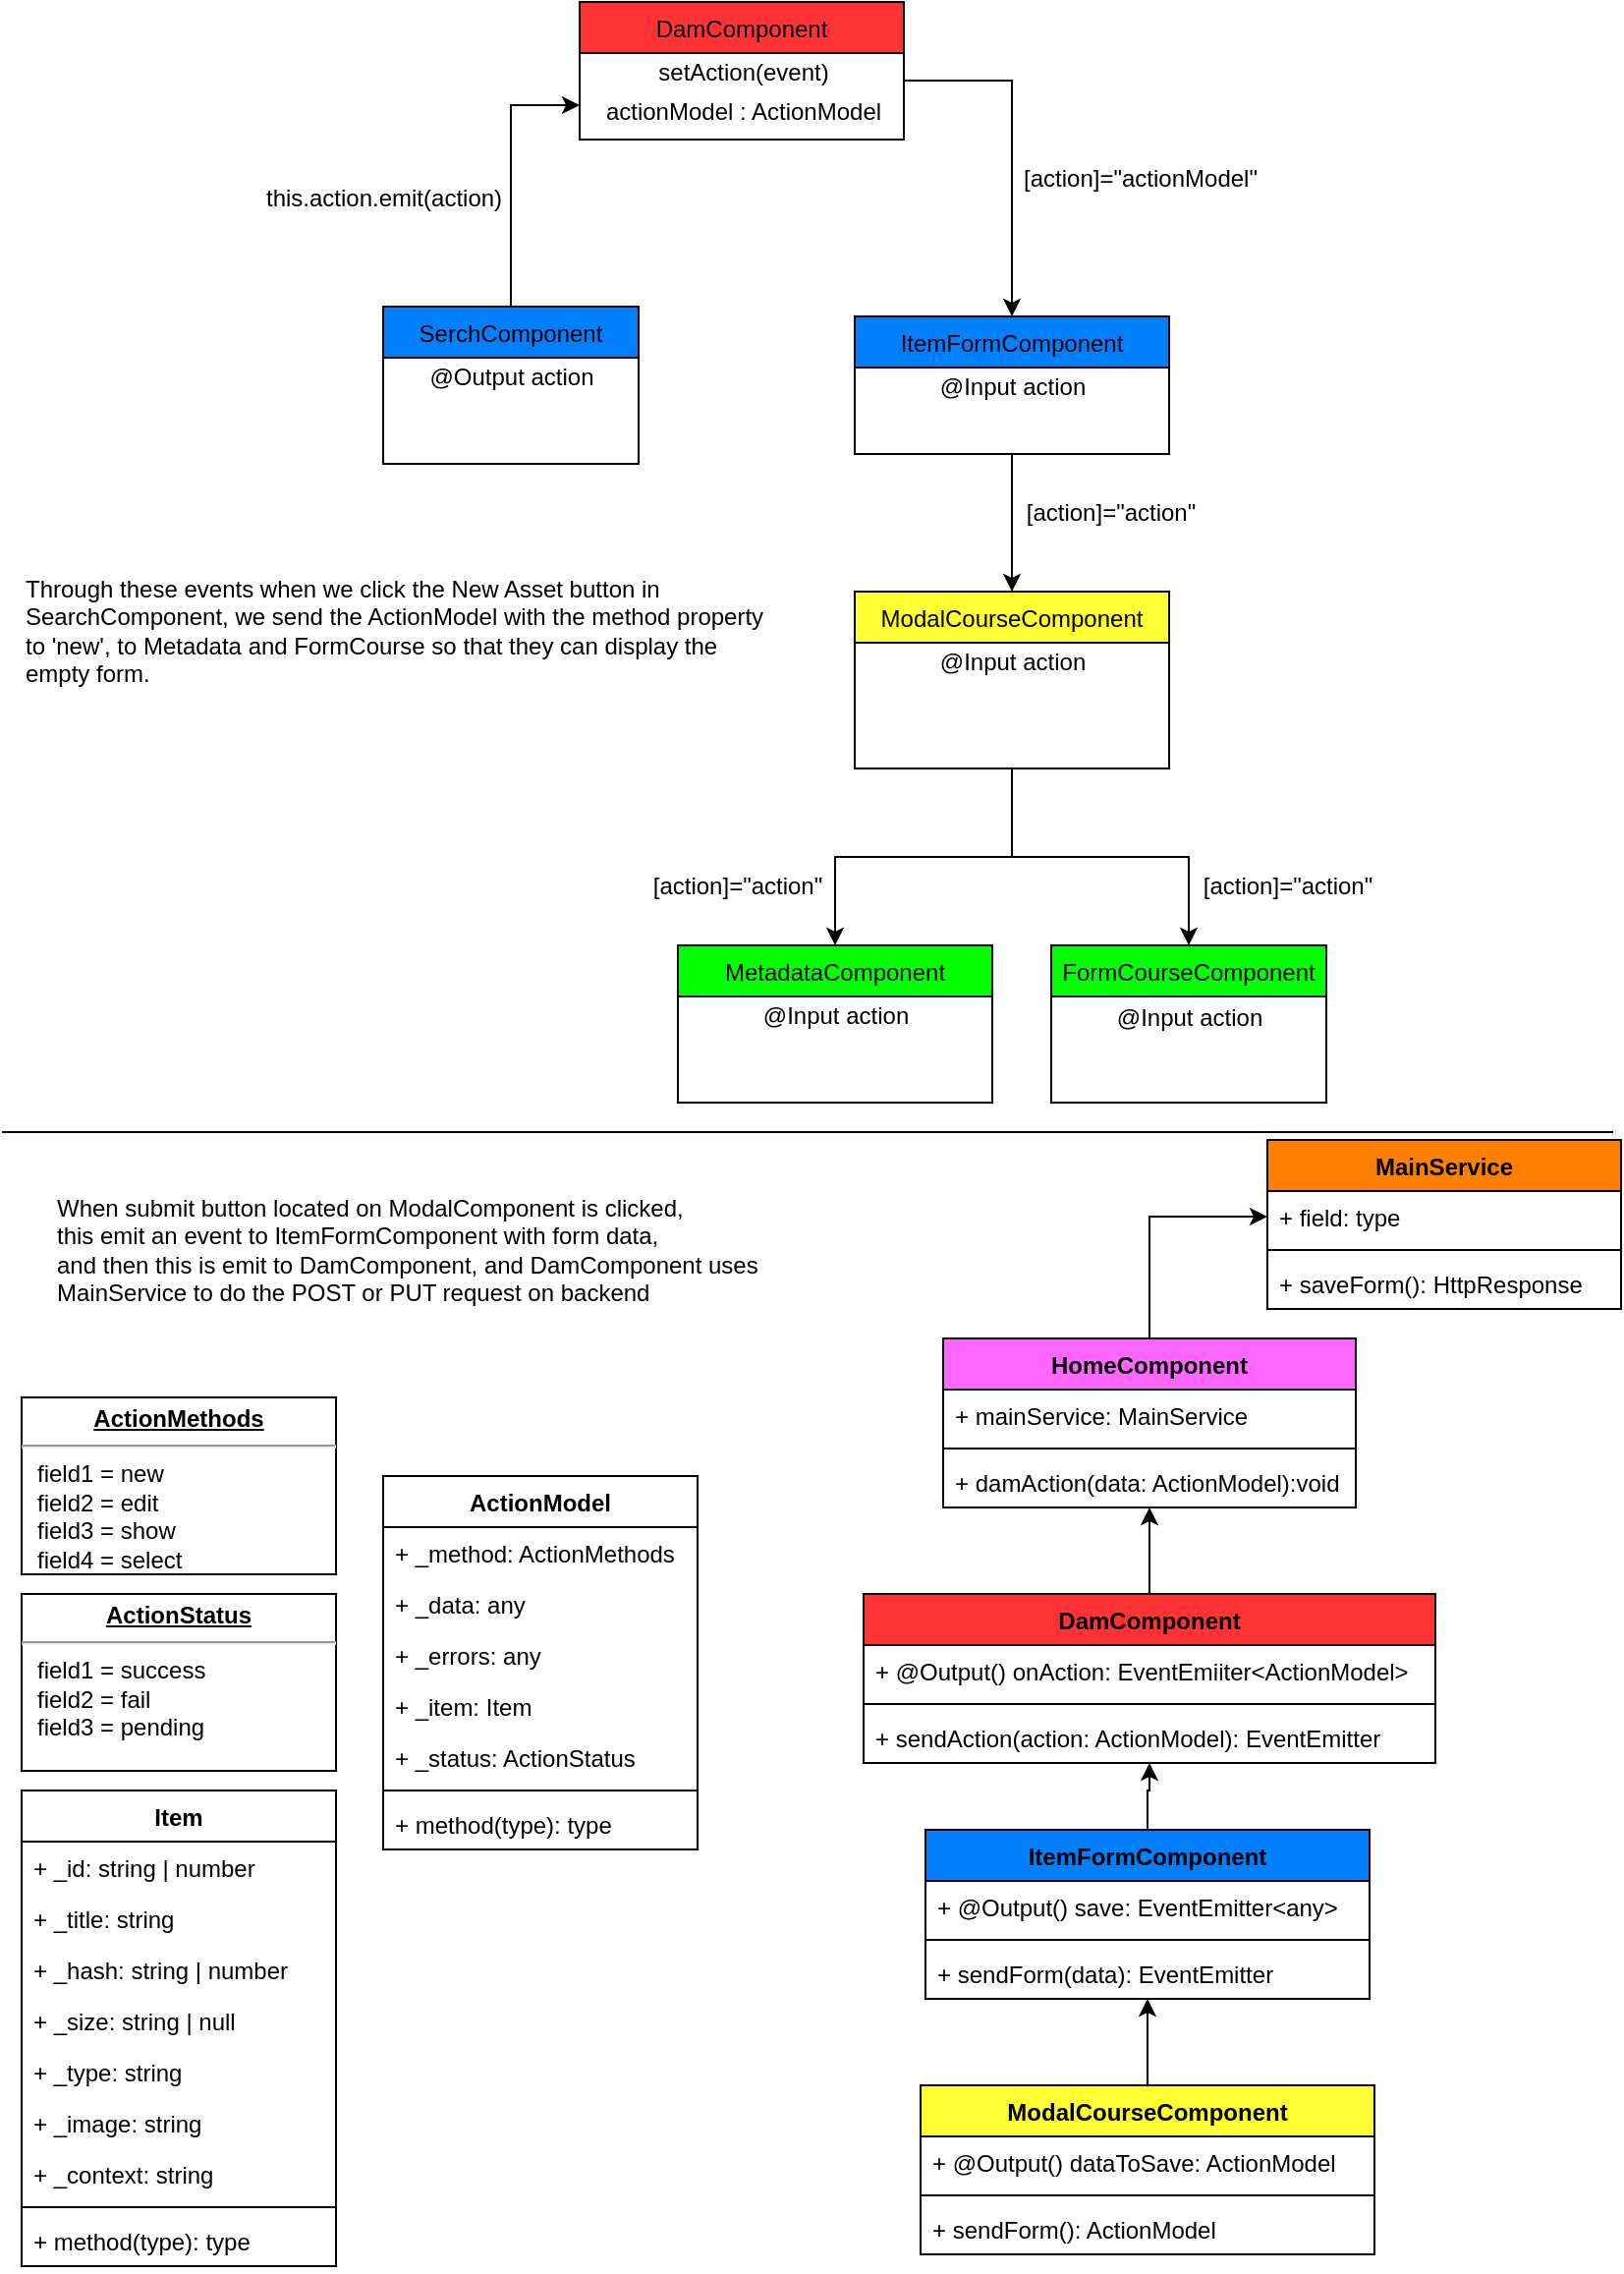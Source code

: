 <mxfile version="13.9.9" type="device"><diagram id="C5RBs43oDa-KdzZeNtuy" name="Page-1"><mxGraphModel dx="1652" dy="838" grid="1" gridSize="10" guides="1" tooltips="1" connect="1" arrows="1" fold="1" page="1" pageScale="1" pageWidth="827" pageHeight="1169" math="0" shadow="0"><root><mxCell id="WIyWlLk6GJQsqaUBKTNV-0"/><mxCell id="WIyWlLk6GJQsqaUBKTNV-1" parent="WIyWlLk6GJQsqaUBKTNV-0"/><mxCell id="zkfFHV4jXpPFQw0GAbJ--0" value="DamComponent" style="swimlane;fontStyle=0;align=center;verticalAlign=top;childLayout=stackLayout;horizontal=1;startSize=26;horizontalStack=0;resizeParent=1;resizeLast=0;collapsible=1;marginBottom=0;rounded=0;shadow=0;strokeWidth=1;fillColor=#FF3333;" parent="WIyWlLk6GJQsqaUBKTNV-1" vertex="1"><mxGeometry x="294" y="10" width="165" height="70" as="geometry"><mxRectangle x="220" y="120" width="160" height="26" as="alternateBounds"/></mxGeometry></mxCell><mxCell id="ScaNJewGGShHMexB9Oqc-11" value="setAction(event)" style="text;html=1;align=center;verticalAlign=middle;resizable=0;points=[];autosize=1;" parent="zkfFHV4jXpPFQw0GAbJ--0" vertex="1"><mxGeometry y="26" width="165" height="20" as="geometry"/></mxCell><mxCell id="ScaNJewGGShHMexB9Oqc-20" value="actionModel : ActionModel" style="text;html=1;align=center;verticalAlign=middle;resizable=0;points=[];autosize=1;" parent="zkfFHV4jXpPFQw0GAbJ--0" vertex="1"><mxGeometry y="46" width="165" height="20" as="geometry"/></mxCell><mxCell id="ScaNJewGGShHMexB9Oqc-15" style="edgeStyle=orthogonalEdgeStyle;rounded=0;orthogonalLoop=1;jettySize=auto;html=1;entryX=0;entryY=0.75;entryDx=0;entryDy=0;" parent="WIyWlLk6GJQsqaUBKTNV-1" source="zkfFHV4jXpPFQw0GAbJ--6" target="zkfFHV4jXpPFQw0GAbJ--0" edge="1"><mxGeometry relative="1" as="geometry"/></mxCell><mxCell id="zkfFHV4jXpPFQw0GAbJ--6" value="SerchComponent" style="swimlane;fontStyle=0;align=center;verticalAlign=top;childLayout=stackLayout;horizontal=1;startSize=26;horizontalStack=0;resizeParent=1;resizeLast=0;collapsible=1;marginBottom=0;rounded=0;shadow=0;strokeWidth=1;fillColor=#007FFF;" parent="WIyWlLk6GJQsqaUBKTNV-1" vertex="1"><mxGeometry x="194" y="165" width="130" height="80" as="geometry"><mxRectangle x="130" y="380" width="160" height="26" as="alternateBounds"/></mxGeometry></mxCell><mxCell id="ScaNJewGGShHMexB9Oqc-12" value="@Output action" style="text;html=1;align=center;verticalAlign=middle;resizable=0;points=[];autosize=1;" parent="zkfFHV4jXpPFQw0GAbJ--6" vertex="1"><mxGeometry y="26" width="130" height="20" as="geometry"/></mxCell><mxCell id="ScaNJewGGShHMexB9Oqc-8" style="edgeStyle=orthogonalEdgeStyle;rounded=0;orthogonalLoop=1;jettySize=auto;html=1;" parent="WIyWlLk6GJQsqaUBKTNV-1" source="zkfFHV4jXpPFQw0GAbJ--17" target="ScaNJewGGShHMexB9Oqc-0" edge="1"><mxGeometry relative="1" as="geometry"/></mxCell><mxCell id="zkfFHV4jXpPFQw0GAbJ--17" value="ItemFormComponent" style="swimlane;fontStyle=0;align=center;verticalAlign=top;childLayout=stackLayout;horizontal=1;startSize=26;horizontalStack=0;resizeParent=1;resizeLast=0;collapsible=1;marginBottom=0;rounded=0;shadow=0;strokeWidth=1;fillColor=#007FFF;" parent="WIyWlLk6GJQsqaUBKTNV-1" vertex="1"><mxGeometry x="434" y="170" width="160" height="70" as="geometry"><mxRectangle x="550" y="140" width="160" height="26" as="alternateBounds"/></mxGeometry></mxCell><mxCell id="ScaNJewGGShHMexB9Oqc-19" value="@Input action" style="text;html=1;align=center;verticalAlign=middle;resizable=0;points=[];autosize=1;" parent="zkfFHV4jXpPFQw0GAbJ--17" vertex="1"><mxGeometry y="26" width="160" height="20" as="geometry"/></mxCell><mxCell id="ScaNJewGGShHMexB9Oqc-9" style="edgeStyle=orthogonalEdgeStyle;rounded=0;orthogonalLoop=1;jettySize=auto;html=1;exitX=0.5;exitY=1;exitDx=0;exitDy=0;" parent="WIyWlLk6GJQsqaUBKTNV-1" source="ScaNJewGGShHMexB9Oqc-0" target="ScaNJewGGShHMexB9Oqc-5" edge="1"><mxGeometry relative="1" as="geometry"/></mxCell><mxCell id="ScaNJewGGShHMexB9Oqc-10" style="edgeStyle=orthogonalEdgeStyle;rounded=0;orthogonalLoop=1;jettySize=auto;html=1;" parent="WIyWlLk6GJQsqaUBKTNV-1" source="ScaNJewGGShHMexB9Oqc-0" target="ScaNJewGGShHMexB9Oqc-1" edge="1"><mxGeometry relative="1" as="geometry"/></mxCell><mxCell id="ScaNJewGGShHMexB9Oqc-0" value="ModalCourseComponent" style="swimlane;fontStyle=0;align=center;verticalAlign=top;childLayout=stackLayout;horizontal=1;startSize=26;horizontalStack=0;resizeParent=1;resizeLast=0;collapsible=1;marginBottom=0;rounded=0;shadow=0;strokeWidth=1;fillColor=#FFFF33;" parent="WIyWlLk6GJQsqaUBKTNV-1" vertex="1"><mxGeometry x="434" y="310" width="160" height="90" as="geometry"><mxRectangle x="550" y="140" width="160" height="26" as="alternateBounds"/></mxGeometry></mxCell><mxCell id="ScaNJewGGShHMexB9Oqc-23" value="@Input action" style="text;html=1;align=center;verticalAlign=middle;resizable=0;points=[];autosize=1;" parent="ScaNJewGGShHMexB9Oqc-0" vertex="1"><mxGeometry y="26" width="160" height="20" as="geometry"/></mxCell><mxCell id="ScaNJewGGShHMexB9Oqc-1" value="FormCourseComponent" style="swimlane;fontStyle=0;childLayout=stackLayout;horizontal=1;startSize=26;fillColor=#00FF00;horizontalStack=0;resizeParent=1;resizeParentMax=0;resizeLast=0;collapsible=1;marginBottom=0;" parent="WIyWlLk6GJQsqaUBKTNV-1" vertex="1"><mxGeometry x="534" y="490" width="140" height="80" as="geometry"/></mxCell><mxCell id="ScaNJewGGShHMexB9Oqc-5" value="MetadataComponent" style="swimlane;fontStyle=0;align=center;verticalAlign=top;childLayout=stackLayout;horizontal=1;startSize=26;horizontalStack=0;resizeParent=1;resizeLast=0;collapsible=1;marginBottom=0;rounded=0;shadow=0;strokeWidth=1;fillColor=#00FF00;" parent="WIyWlLk6GJQsqaUBKTNV-1" vertex="1"><mxGeometry x="344" y="490" width="160" height="80" as="geometry"><mxRectangle x="550" y="140" width="160" height="26" as="alternateBounds"/></mxGeometry></mxCell><mxCell id="ScaNJewGGShHMexB9Oqc-25" value="@Input action" style="text;html=1;align=center;verticalAlign=middle;resizable=0;points=[];autosize=1;" parent="ScaNJewGGShHMexB9Oqc-5" vertex="1"><mxGeometry y="26" width="160" height="20" as="geometry"/></mxCell><mxCell id="ScaNJewGGShHMexB9Oqc-18" style="edgeStyle=orthogonalEdgeStyle;rounded=0;orthogonalLoop=1;jettySize=auto;html=1;entryX=0.5;entryY=0;entryDx=0;entryDy=0;" parent="WIyWlLk6GJQsqaUBKTNV-1" source="ScaNJewGGShHMexB9Oqc-11" target="zkfFHV4jXpPFQw0GAbJ--17" edge="1"><mxGeometry relative="1" as="geometry"><Array as="points"><mxPoint x="514" y="50"/></Array></mxGeometry></mxCell><mxCell id="ScaNJewGGShHMexB9Oqc-21" value="[action]=&quot;actionModel&quot;" style="text;html=1;align=center;verticalAlign=middle;resizable=0;points=[];autosize=1;" parent="WIyWlLk6GJQsqaUBKTNV-1" vertex="1"><mxGeometry x="514" y="90" width="130" height="20" as="geometry"/></mxCell><mxCell id="ScaNJewGGShHMexB9Oqc-22" value="this.action.emit(action)" style="text;html=1;align=center;verticalAlign=middle;resizable=0;points=[];autosize=1;" parent="WIyWlLk6GJQsqaUBKTNV-1" vertex="1"><mxGeometry x="124" y="100" width="140" height="20" as="geometry"/></mxCell><mxCell id="ScaNJewGGShHMexB9Oqc-24" value="[action]=&quot;action&quot;" style="text;html=1;align=center;verticalAlign=middle;resizable=0;points=[];autosize=1;" parent="WIyWlLk6GJQsqaUBKTNV-1" vertex="1"><mxGeometry x="514" y="260" width="100" height="20" as="geometry"/></mxCell><mxCell id="ScaNJewGGShHMexB9Oqc-26" value="@Input action" style="text;html=1;align=center;verticalAlign=middle;resizable=0;points=[];autosize=1;" parent="WIyWlLk6GJQsqaUBKTNV-1" vertex="1"><mxGeometry x="559" y="517" width="90" height="20" as="geometry"/></mxCell><mxCell id="ScaNJewGGShHMexB9Oqc-27" value="[action]=&quot;action&quot;" style="text;html=1;align=center;verticalAlign=middle;resizable=0;points=[];autosize=1;" parent="WIyWlLk6GJQsqaUBKTNV-1" vertex="1"><mxGeometry x="604" y="450" width="100" height="20" as="geometry"/></mxCell><mxCell id="ScaNJewGGShHMexB9Oqc-28" value="[action]=&quot;action&quot;" style="text;html=1;align=center;verticalAlign=middle;resizable=0;points=[];autosize=1;" parent="WIyWlLk6GJQsqaUBKTNV-1" vertex="1"><mxGeometry x="324" y="450" width="100" height="20" as="geometry"/></mxCell><mxCell id="wdopZpuB9ZaXgZEfZaqj-0" value="Through these events when we click the New Asset button in SearchComponent, we send the ActionModel with the method property to 'new', to Metadata and FormCourse so that they can display the empty form." style="text;html=1;strokeColor=none;fillColor=none;align=left;verticalAlign=middle;whiteSpace=wrap;rounded=0;" parent="WIyWlLk6GJQsqaUBKTNV-1" vertex="1"><mxGeometry x="10" y="270" width="386" height="120" as="geometry"/></mxCell><mxCell id="wdopZpuB9ZaXgZEfZaqj-1" value="ActionModel" style="swimlane;fontStyle=1;align=center;verticalAlign=top;childLayout=stackLayout;horizontal=1;startSize=26;horizontalStack=0;resizeParent=1;resizeParentMax=0;resizeLast=0;collapsible=1;marginBottom=0;" parent="WIyWlLk6GJQsqaUBKTNV-1" vertex="1"><mxGeometry x="194" y="760" width="160" height="190" as="geometry"/></mxCell><mxCell id="wdopZpuB9ZaXgZEfZaqj-2" value="+ _method: ActionMethods&#10;" style="text;strokeColor=none;fillColor=none;align=left;verticalAlign=top;spacingLeft=4;spacingRight=4;overflow=hidden;rotatable=0;points=[[0,0.5],[1,0.5]];portConstraint=eastwest;" parent="wdopZpuB9ZaXgZEfZaqj-1" vertex="1"><mxGeometry y="26" width="160" height="26" as="geometry"/></mxCell><mxCell id="wdopZpuB9ZaXgZEfZaqj-5" value="+ _data: any&#10;" style="text;strokeColor=none;fillColor=none;align=left;verticalAlign=top;spacingLeft=4;spacingRight=4;overflow=hidden;rotatable=0;points=[[0,0.5],[1,0.5]];portConstraint=eastwest;" parent="wdopZpuB9ZaXgZEfZaqj-1" vertex="1"><mxGeometry y="52" width="160" height="26" as="geometry"/></mxCell><mxCell id="wdopZpuB9ZaXgZEfZaqj-6" value="+ _errors: any&#10;" style="text;strokeColor=none;fillColor=none;align=left;verticalAlign=top;spacingLeft=4;spacingRight=4;overflow=hidden;rotatable=0;points=[[0,0.5],[1,0.5]];portConstraint=eastwest;" parent="wdopZpuB9ZaXgZEfZaqj-1" vertex="1"><mxGeometry y="78" width="160" height="26" as="geometry"/></mxCell><mxCell id="wdopZpuB9ZaXgZEfZaqj-7" value="+ _item: Item&#10;" style="text;strokeColor=none;fillColor=none;align=left;verticalAlign=top;spacingLeft=4;spacingRight=4;overflow=hidden;rotatable=0;points=[[0,0.5],[1,0.5]];portConstraint=eastwest;" parent="wdopZpuB9ZaXgZEfZaqj-1" vertex="1"><mxGeometry y="104" width="160" height="26" as="geometry"/></mxCell><mxCell id="wdopZpuB9ZaXgZEfZaqj-8" value="+ _status: ActionStatus&#10;" style="text;strokeColor=none;fillColor=none;align=left;verticalAlign=top;spacingLeft=4;spacingRight=4;overflow=hidden;rotatable=0;points=[[0,0.5],[1,0.5]];portConstraint=eastwest;" parent="wdopZpuB9ZaXgZEfZaqj-1" vertex="1"><mxGeometry y="130" width="160" height="26" as="geometry"/></mxCell><mxCell id="wdopZpuB9ZaXgZEfZaqj-3" value="" style="line;strokeWidth=1;fillColor=none;align=left;verticalAlign=middle;spacingTop=-1;spacingLeft=3;spacingRight=3;rotatable=0;labelPosition=right;points=[];portConstraint=eastwest;" parent="wdopZpuB9ZaXgZEfZaqj-1" vertex="1"><mxGeometry y="156" width="160" height="8" as="geometry"/></mxCell><mxCell id="wdopZpuB9ZaXgZEfZaqj-4" value="+ method(type): type" style="text;strokeColor=none;fillColor=none;align=left;verticalAlign=top;spacingLeft=4;spacingRight=4;overflow=hidden;rotatable=0;points=[[0,0.5],[1,0.5]];portConstraint=eastwest;" parent="wdopZpuB9ZaXgZEfZaqj-1" vertex="1"><mxGeometry y="164" width="160" height="26" as="geometry"/></mxCell><mxCell id="wdopZpuB9ZaXgZEfZaqj-13" value="&lt;p style=&quot;margin: 0px ; margin-top: 4px ; text-align: center ; text-decoration: underline&quot;&gt;&lt;b&gt;ActionMethods&lt;/b&gt;&lt;/p&gt;&lt;hr&gt;&lt;p style=&quot;margin: 0px ; margin-left: 8px&quot;&gt;field1 = new&lt;br&gt;field2 = edit&lt;br&gt;field3 = show&lt;/p&gt;&lt;p style=&quot;margin: 0px ; margin-left: 8px&quot;&gt;field4 = select&lt;/p&gt;" style="verticalAlign=top;align=left;overflow=fill;fontSize=12;fontFamily=Helvetica;html=1;" parent="WIyWlLk6GJQsqaUBKTNV-1" vertex="1"><mxGeometry x="10" y="720" width="160" height="90" as="geometry"/></mxCell><mxCell id="wdopZpuB9ZaXgZEfZaqj-15" value="Item" style="swimlane;fontStyle=1;align=center;verticalAlign=top;childLayout=stackLayout;horizontal=1;startSize=26;horizontalStack=0;resizeParent=1;resizeParentMax=0;resizeLast=0;collapsible=1;marginBottom=0;" parent="WIyWlLk6GJQsqaUBKTNV-1" vertex="1"><mxGeometry x="10" y="920" width="160" height="242" as="geometry"/></mxCell><mxCell id="wdopZpuB9ZaXgZEfZaqj-16" value="+ _id: string | number" style="text;strokeColor=none;fillColor=none;align=left;verticalAlign=top;spacingLeft=4;spacingRight=4;overflow=hidden;rotatable=0;points=[[0,0.5],[1,0.5]];portConstraint=eastwest;" parent="wdopZpuB9ZaXgZEfZaqj-15" vertex="1"><mxGeometry y="26" width="160" height="26" as="geometry"/></mxCell><mxCell id="wdopZpuB9ZaXgZEfZaqj-19" value="+ _title: string" style="text;strokeColor=none;fillColor=none;align=left;verticalAlign=top;spacingLeft=4;spacingRight=4;overflow=hidden;rotatable=0;points=[[0,0.5],[1,0.5]];portConstraint=eastwest;" parent="wdopZpuB9ZaXgZEfZaqj-15" vertex="1"><mxGeometry y="52" width="160" height="26" as="geometry"/></mxCell><mxCell id="wdopZpuB9ZaXgZEfZaqj-20" value="+ _hash: string | number" style="text;strokeColor=none;fillColor=none;align=left;verticalAlign=top;spacingLeft=4;spacingRight=4;overflow=hidden;rotatable=0;points=[[0,0.5],[1,0.5]];portConstraint=eastwest;" parent="wdopZpuB9ZaXgZEfZaqj-15" vertex="1"><mxGeometry y="78" width="160" height="26" as="geometry"/></mxCell><mxCell id="wdopZpuB9ZaXgZEfZaqj-21" value="+ _size: string | null" style="text;strokeColor=none;fillColor=none;align=left;verticalAlign=top;spacingLeft=4;spacingRight=4;overflow=hidden;rotatable=0;points=[[0,0.5],[1,0.5]];portConstraint=eastwest;" parent="wdopZpuB9ZaXgZEfZaqj-15" vertex="1"><mxGeometry y="104" width="160" height="26" as="geometry"/></mxCell><mxCell id="wdopZpuB9ZaXgZEfZaqj-22" value="+ _type: string" style="text;strokeColor=none;fillColor=none;align=left;verticalAlign=top;spacingLeft=4;spacingRight=4;overflow=hidden;rotatable=0;points=[[0,0.5],[1,0.5]];portConstraint=eastwest;" parent="wdopZpuB9ZaXgZEfZaqj-15" vertex="1"><mxGeometry y="130" width="160" height="26" as="geometry"/></mxCell><mxCell id="wdopZpuB9ZaXgZEfZaqj-23" value="+ _image: string" style="text;strokeColor=none;fillColor=none;align=left;verticalAlign=top;spacingLeft=4;spacingRight=4;overflow=hidden;rotatable=0;points=[[0,0.5],[1,0.5]];portConstraint=eastwest;" parent="wdopZpuB9ZaXgZEfZaqj-15" vertex="1"><mxGeometry y="156" width="160" height="26" as="geometry"/></mxCell><mxCell id="wdopZpuB9ZaXgZEfZaqj-24" value="+ _context: string" style="text;strokeColor=none;fillColor=none;align=left;verticalAlign=top;spacingLeft=4;spacingRight=4;overflow=hidden;rotatable=0;points=[[0,0.5],[1,0.5]];portConstraint=eastwest;" parent="wdopZpuB9ZaXgZEfZaqj-15" vertex="1"><mxGeometry y="182" width="160" height="26" as="geometry"/></mxCell><mxCell id="wdopZpuB9ZaXgZEfZaqj-17" value="" style="line;strokeWidth=1;fillColor=none;align=left;verticalAlign=middle;spacingTop=-1;spacingLeft=3;spacingRight=3;rotatable=0;labelPosition=right;points=[];portConstraint=eastwest;" parent="wdopZpuB9ZaXgZEfZaqj-15" vertex="1"><mxGeometry y="208" width="160" height="8" as="geometry"/></mxCell><mxCell id="wdopZpuB9ZaXgZEfZaqj-18" value="+ method(type): type" style="text;strokeColor=none;fillColor=none;align=left;verticalAlign=top;spacingLeft=4;spacingRight=4;overflow=hidden;rotatable=0;points=[[0,0.5],[1,0.5]];portConstraint=eastwest;" parent="wdopZpuB9ZaXgZEfZaqj-15" vertex="1"><mxGeometry y="216" width="160" height="26" as="geometry"/></mxCell><mxCell id="wdopZpuB9ZaXgZEfZaqj-32" value="" style="line;strokeWidth=1;fillColor=none;align=left;verticalAlign=middle;spacingTop=-1;spacingLeft=3;spacingRight=3;rotatable=0;labelPosition=right;points=[];portConstraint=eastwest;" parent="WIyWlLk6GJQsqaUBKTNV-1" vertex="1"><mxGeometry y="581" width="820" height="8" as="geometry"/></mxCell><mxCell id="wdopZpuB9ZaXgZEfZaqj-42" value="&lt;p style=&quot;margin: 0px ; margin-top: 4px ; text-align: center ; text-decoration: underline&quot;&gt;&lt;b&gt;ActionStatus&lt;/b&gt;&lt;/p&gt;&lt;hr&gt;&lt;p style=&quot;margin: 0px ; margin-left: 8px&quot;&gt;field1 = success&lt;br&gt;field2 = fail&lt;br&gt;field3 = pending&lt;/p&gt;&lt;p style=&quot;margin: 0px ; margin-left: 8px&quot;&gt;&lt;br&gt;&lt;/p&gt;" style="verticalAlign=top;align=left;overflow=fill;fontSize=12;fontFamily=Helvetica;html=1;" parent="WIyWlLk6GJQsqaUBKTNV-1" vertex="1"><mxGeometry x="10" y="820" width="160" height="90" as="geometry"/></mxCell><mxCell id="wdopZpuB9ZaXgZEfZaqj-80" style="edgeStyle=orthogonalEdgeStyle;rounded=0;orthogonalLoop=1;jettySize=auto;html=1;exitX=0.5;exitY=0;exitDx=0;exitDy=0;" parent="WIyWlLk6GJQsqaUBKTNV-1" source="wdopZpuB9ZaXgZEfZaqj-55" target="wdopZpuB9ZaXgZEfZaqj-60" edge="1"><mxGeometry relative="1" as="geometry"/></mxCell><mxCell id="wdopZpuB9ZaXgZEfZaqj-55" value="HomeComponent" style="swimlane;fontStyle=1;align=center;verticalAlign=top;childLayout=stackLayout;horizontal=1;startSize=26;horizontalStack=0;resizeParent=1;resizeParentMax=0;resizeLast=0;collapsible=1;marginBottom=0;fillColor=#FF66FF;" parent="WIyWlLk6GJQsqaUBKTNV-1" vertex="1"><mxGeometry x="479" y="690" width="210" height="86" as="geometry"/></mxCell><mxCell id="wdopZpuB9ZaXgZEfZaqj-56" value="+ mainService: MainService" style="text;strokeColor=none;fillColor=none;align=left;verticalAlign=top;spacingLeft=4;spacingRight=4;overflow=hidden;rotatable=0;points=[[0,0.5],[1,0.5]];portConstraint=eastwest;" parent="wdopZpuB9ZaXgZEfZaqj-55" vertex="1"><mxGeometry y="26" width="210" height="26" as="geometry"/></mxCell><mxCell id="wdopZpuB9ZaXgZEfZaqj-57" value="" style="line;strokeWidth=1;fillColor=none;align=left;verticalAlign=middle;spacingTop=-1;spacingLeft=3;spacingRight=3;rotatable=0;labelPosition=right;points=[];portConstraint=eastwest;" parent="wdopZpuB9ZaXgZEfZaqj-55" vertex="1"><mxGeometry y="52" width="210" height="8" as="geometry"/></mxCell><mxCell id="wdopZpuB9ZaXgZEfZaqj-58" value="+ damAction(data: ActionModel):void" style="text;strokeColor=none;fillColor=none;align=left;verticalAlign=top;spacingLeft=4;spacingRight=4;overflow=hidden;rotatable=0;points=[[0,0.5],[1,0.5]];portConstraint=eastwest;" parent="wdopZpuB9ZaXgZEfZaqj-55" vertex="1"><mxGeometry y="60" width="210" height="26" as="geometry"/></mxCell><mxCell id="wdopZpuB9ZaXgZEfZaqj-59" value="MainService" style="swimlane;fontStyle=1;align=center;verticalAlign=top;childLayout=stackLayout;horizontal=1;startSize=26;horizontalStack=0;resizeParent=1;resizeParentMax=0;resizeLast=0;collapsible=1;marginBottom=0;fillColor=#FF8000;" parent="WIyWlLk6GJQsqaUBKTNV-1" vertex="1"><mxGeometry x="644" y="589" width="180" height="86" as="geometry"/></mxCell><mxCell id="wdopZpuB9ZaXgZEfZaqj-60" value="+ field: type" style="text;strokeColor=none;fillColor=none;align=left;verticalAlign=top;spacingLeft=4;spacingRight=4;overflow=hidden;rotatable=0;points=[[0,0.5],[1,0.5]];portConstraint=eastwest;" parent="wdopZpuB9ZaXgZEfZaqj-59" vertex="1"><mxGeometry y="26" width="180" height="26" as="geometry"/></mxCell><mxCell id="wdopZpuB9ZaXgZEfZaqj-61" value="" style="line;strokeWidth=1;fillColor=none;align=left;verticalAlign=middle;spacingTop=-1;spacingLeft=3;spacingRight=3;rotatable=0;labelPosition=right;points=[];portConstraint=eastwest;" parent="wdopZpuB9ZaXgZEfZaqj-59" vertex="1"><mxGeometry y="52" width="180" height="8" as="geometry"/></mxCell><mxCell id="wdopZpuB9ZaXgZEfZaqj-62" value="+ saveForm(): HttpResponse" style="text;strokeColor=none;fillColor=none;align=left;verticalAlign=top;spacingLeft=4;spacingRight=4;overflow=hidden;rotatable=0;points=[[0,0.5],[1,0.5]];portConstraint=eastwest;" parent="wdopZpuB9ZaXgZEfZaqj-59" vertex="1"><mxGeometry y="60" width="180" height="26" as="geometry"/></mxCell><mxCell id="wdopZpuB9ZaXgZEfZaqj-79" style="edgeStyle=orthogonalEdgeStyle;rounded=0;orthogonalLoop=1;jettySize=auto;html=1;exitX=0.5;exitY=0;exitDx=0;exitDy=0;" parent="WIyWlLk6GJQsqaUBKTNV-1" source="wdopZpuB9ZaXgZEfZaqj-63" target="wdopZpuB9ZaXgZEfZaqj-55" edge="1"><mxGeometry relative="1" as="geometry"/></mxCell><mxCell id="wdopZpuB9ZaXgZEfZaqj-63" value="DamComponent" style="swimlane;fontStyle=1;align=center;verticalAlign=top;childLayout=stackLayout;horizontal=1;startSize=26;horizontalStack=0;resizeParent=1;resizeParentMax=0;resizeLast=0;collapsible=1;marginBottom=0;fillColor=#FF3333;" parent="WIyWlLk6GJQsqaUBKTNV-1" vertex="1"><mxGeometry x="438.5" y="820" width="291" height="86" as="geometry"/></mxCell><mxCell id="wdopZpuB9ZaXgZEfZaqj-64" value="+ @Output() onAction: EventEmiiter&lt;ActionModel&gt;" style="text;strokeColor=none;fillColor=none;align=left;verticalAlign=top;spacingLeft=4;spacingRight=4;overflow=hidden;rotatable=0;points=[[0,0.5],[1,0.5]];portConstraint=eastwest;" parent="wdopZpuB9ZaXgZEfZaqj-63" vertex="1"><mxGeometry y="26" width="291" height="26" as="geometry"/></mxCell><mxCell id="wdopZpuB9ZaXgZEfZaqj-65" value="" style="line;strokeWidth=1;fillColor=none;align=left;verticalAlign=middle;spacingTop=-1;spacingLeft=3;spacingRight=3;rotatable=0;labelPosition=right;points=[];portConstraint=eastwest;" parent="wdopZpuB9ZaXgZEfZaqj-63" vertex="1"><mxGeometry y="52" width="291" height="8" as="geometry"/></mxCell><mxCell id="wdopZpuB9ZaXgZEfZaqj-66" value="+ sendAction(action: ActionModel): EventEmitter" style="text;strokeColor=none;fillColor=none;align=left;verticalAlign=top;spacingLeft=4;spacingRight=4;overflow=hidden;rotatable=0;points=[[0,0.5],[1,0.5]];portConstraint=eastwest;" parent="wdopZpuB9ZaXgZEfZaqj-63" vertex="1"><mxGeometry y="60" width="291" height="26" as="geometry"/></mxCell><mxCell id="wdopZpuB9ZaXgZEfZaqj-78" style="edgeStyle=orthogonalEdgeStyle;rounded=0;orthogonalLoop=1;jettySize=auto;html=1;exitX=0.5;exitY=0;exitDx=0;exitDy=0;" parent="WIyWlLk6GJQsqaUBKTNV-1" source="wdopZpuB9ZaXgZEfZaqj-69" target="wdopZpuB9ZaXgZEfZaqj-63" edge="1"><mxGeometry relative="1" as="geometry"/></mxCell><mxCell id="wdopZpuB9ZaXgZEfZaqj-69" value="ItemFormComponent" style="swimlane;fontStyle=1;align=center;verticalAlign=top;childLayout=stackLayout;horizontal=1;startSize=26;horizontalStack=0;resizeParent=1;resizeParentMax=0;resizeLast=0;collapsible=1;marginBottom=0;fillColor=#007FFF;" parent="WIyWlLk6GJQsqaUBKTNV-1" vertex="1"><mxGeometry x="470" y="940" width="226" height="86" as="geometry"/></mxCell><mxCell id="wdopZpuB9ZaXgZEfZaqj-70" value="+ @Output() save: EventEmitter&lt;any&gt;" style="text;strokeColor=none;fillColor=none;align=left;verticalAlign=top;spacingLeft=4;spacingRight=4;overflow=hidden;rotatable=0;points=[[0,0.5],[1,0.5]];portConstraint=eastwest;" parent="wdopZpuB9ZaXgZEfZaqj-69" vertex="1"><mxGeometry y="26" width="226" height="26" as="geometry"/></mxCell><mxCell id="wdopZpuB9ZaXgZEfZaqj-71" value="" style="line;strokeWidth=1;fillColor=none;align=left;verticalAlign=middle;spacingTop=-1;spacingLeft=3;spacingRight=3;rotatable=0;labelPosition=right;points=[];portConstraint=eastwest;" parent="wdopZpuB9ZaXgZEfZaqj-69" vertex="1"><mxGeometry y="52" width="226" height="8" as="geometry"/></mxCell><mxCell id="wdopZpuB9ZaXgZEfZaqj-72" value="+ sendForm(data): EventEmitter" style="text;strokeColor=none;fillColor=none;align=left;verticalAlign=top;spacingLeft=4;spacingRight=4;overflow=hidden;rotatable=0;points=[[0,0.5],[1,0.5]];portConstraint=eastwest;" parent="wdopZpuB9ZaXgZEfZaqj-69" vertex="1"><mxGeometry y="60" width="226" height="26" as="geometry"/></mxCell><mxCell id="wdopZpuB9ZaXgZEfZaqj-81" style="edgeStyle=orthogonalEdgeStyle;rounded=0;orthogonalLoop=1;jettySize=auto;html=1;exitX=0.5;exitY=0;exitDx=0;exitDy=0;" parent="WIyWlLk6GJQsqaUBKTNV-1" source="wdopZpuB9ZaXgZEfZaqj-73" target="wdopZpuB9ZaXgZEfZaqj-69" edge="1"><mxGeometry relative="1" as="geometry"/></mxCell><mxCell id="wdopZpuB9ZaXgZEfZaqj-73" value="ModalCourseComponent" style="swimlane;fontStyle=1;align=center;verticalAlign=top;childLayout=stackLayout;horizontal=1;startSize=26;horizontalStack=0;resizeParent=1;resizeParentMax=0;resizeLast=0;collapsible=1;marginBottom=0;fillColor=#FFFF33;" parent="WIyWlLk6GJQsqaUBKTNV-1" vertex="1"><mxGeometry x="467.5" y="1070" width="231" height="86" as="geometry"/></mxCell><mxCell id="wdopZpuB9ZaXgZEfZaqj-74" value="+ @Output() dataToSave: ActionModel" style="text;strokeColor=none;fillColor=none;align=left;verticalAlign=top;spacingLeft=4;spacingRight=4;overflow=hidden;rotatable=0;points=[[0,0.5],[1,0.5]];portConstraint=eastwest;" parent="wdopZpuB9ZaXgZEfZaqj-73" vertex="1"><mxGeometry y="26" width="231" height="26" as="geometry"/></mxCell><mxCell id="wdopZpuB9ZaXgZEfZaqj-75" value="" style="line;strokeWidth=1;fillColor=none;align=left;verticalAlign=middle;spacingTop=-1;spacingLeft=3;spacingRight=3;rotatable=0;labelPosition=right;points=[];portConstraint=eastwest;" parent="wdopZpuB9ZaXgZEfZaqj-73" vertex="1"><mxGeometry y="52" width="231" height="8" as="geometry"/></mxCell><mxCell id="wdopZpuB9ZaXgZEfZaqj-76" value="+ sendForm(): ActionModel" style="text;strokeColor=none;fillColor=none;align=left;verticalAlign=top;spacingLeft=4;spacingRight=4;overflow=hidden;rotatable=0;points=[[0,0.5],[1,0.5]];portConstraint=eastwest;" parent="wdopZpuB9ZaXgZEfZaqj-73" vertex="1"><mxGeometry y="60" width="231" height="26" as="geometry"/></mxCell><mxCell id="iinhJuX9CuafX_DgUgLo-0" value="When submit button located on ModalComponent is clicked,&lt;br&gt;this emit an event to ItemFormComponent with form data,&lt;br&gt;and then this is emit to DamComponent, and DamComponent uses&lt;br&gt;MainService to do the POST or PUT request on backend" style="text;html=1;align=left;verticalAlign=middle;resizable=0;points=[];autosize=1;" parent="WIyWlLk6GJQsqaUBKTNV-1" vertex="1"><mxGeometry x="26" y="615" width="370" height="60" as="geometry"/></mxCell></root></mxGraphModel></diagram></mxfile>